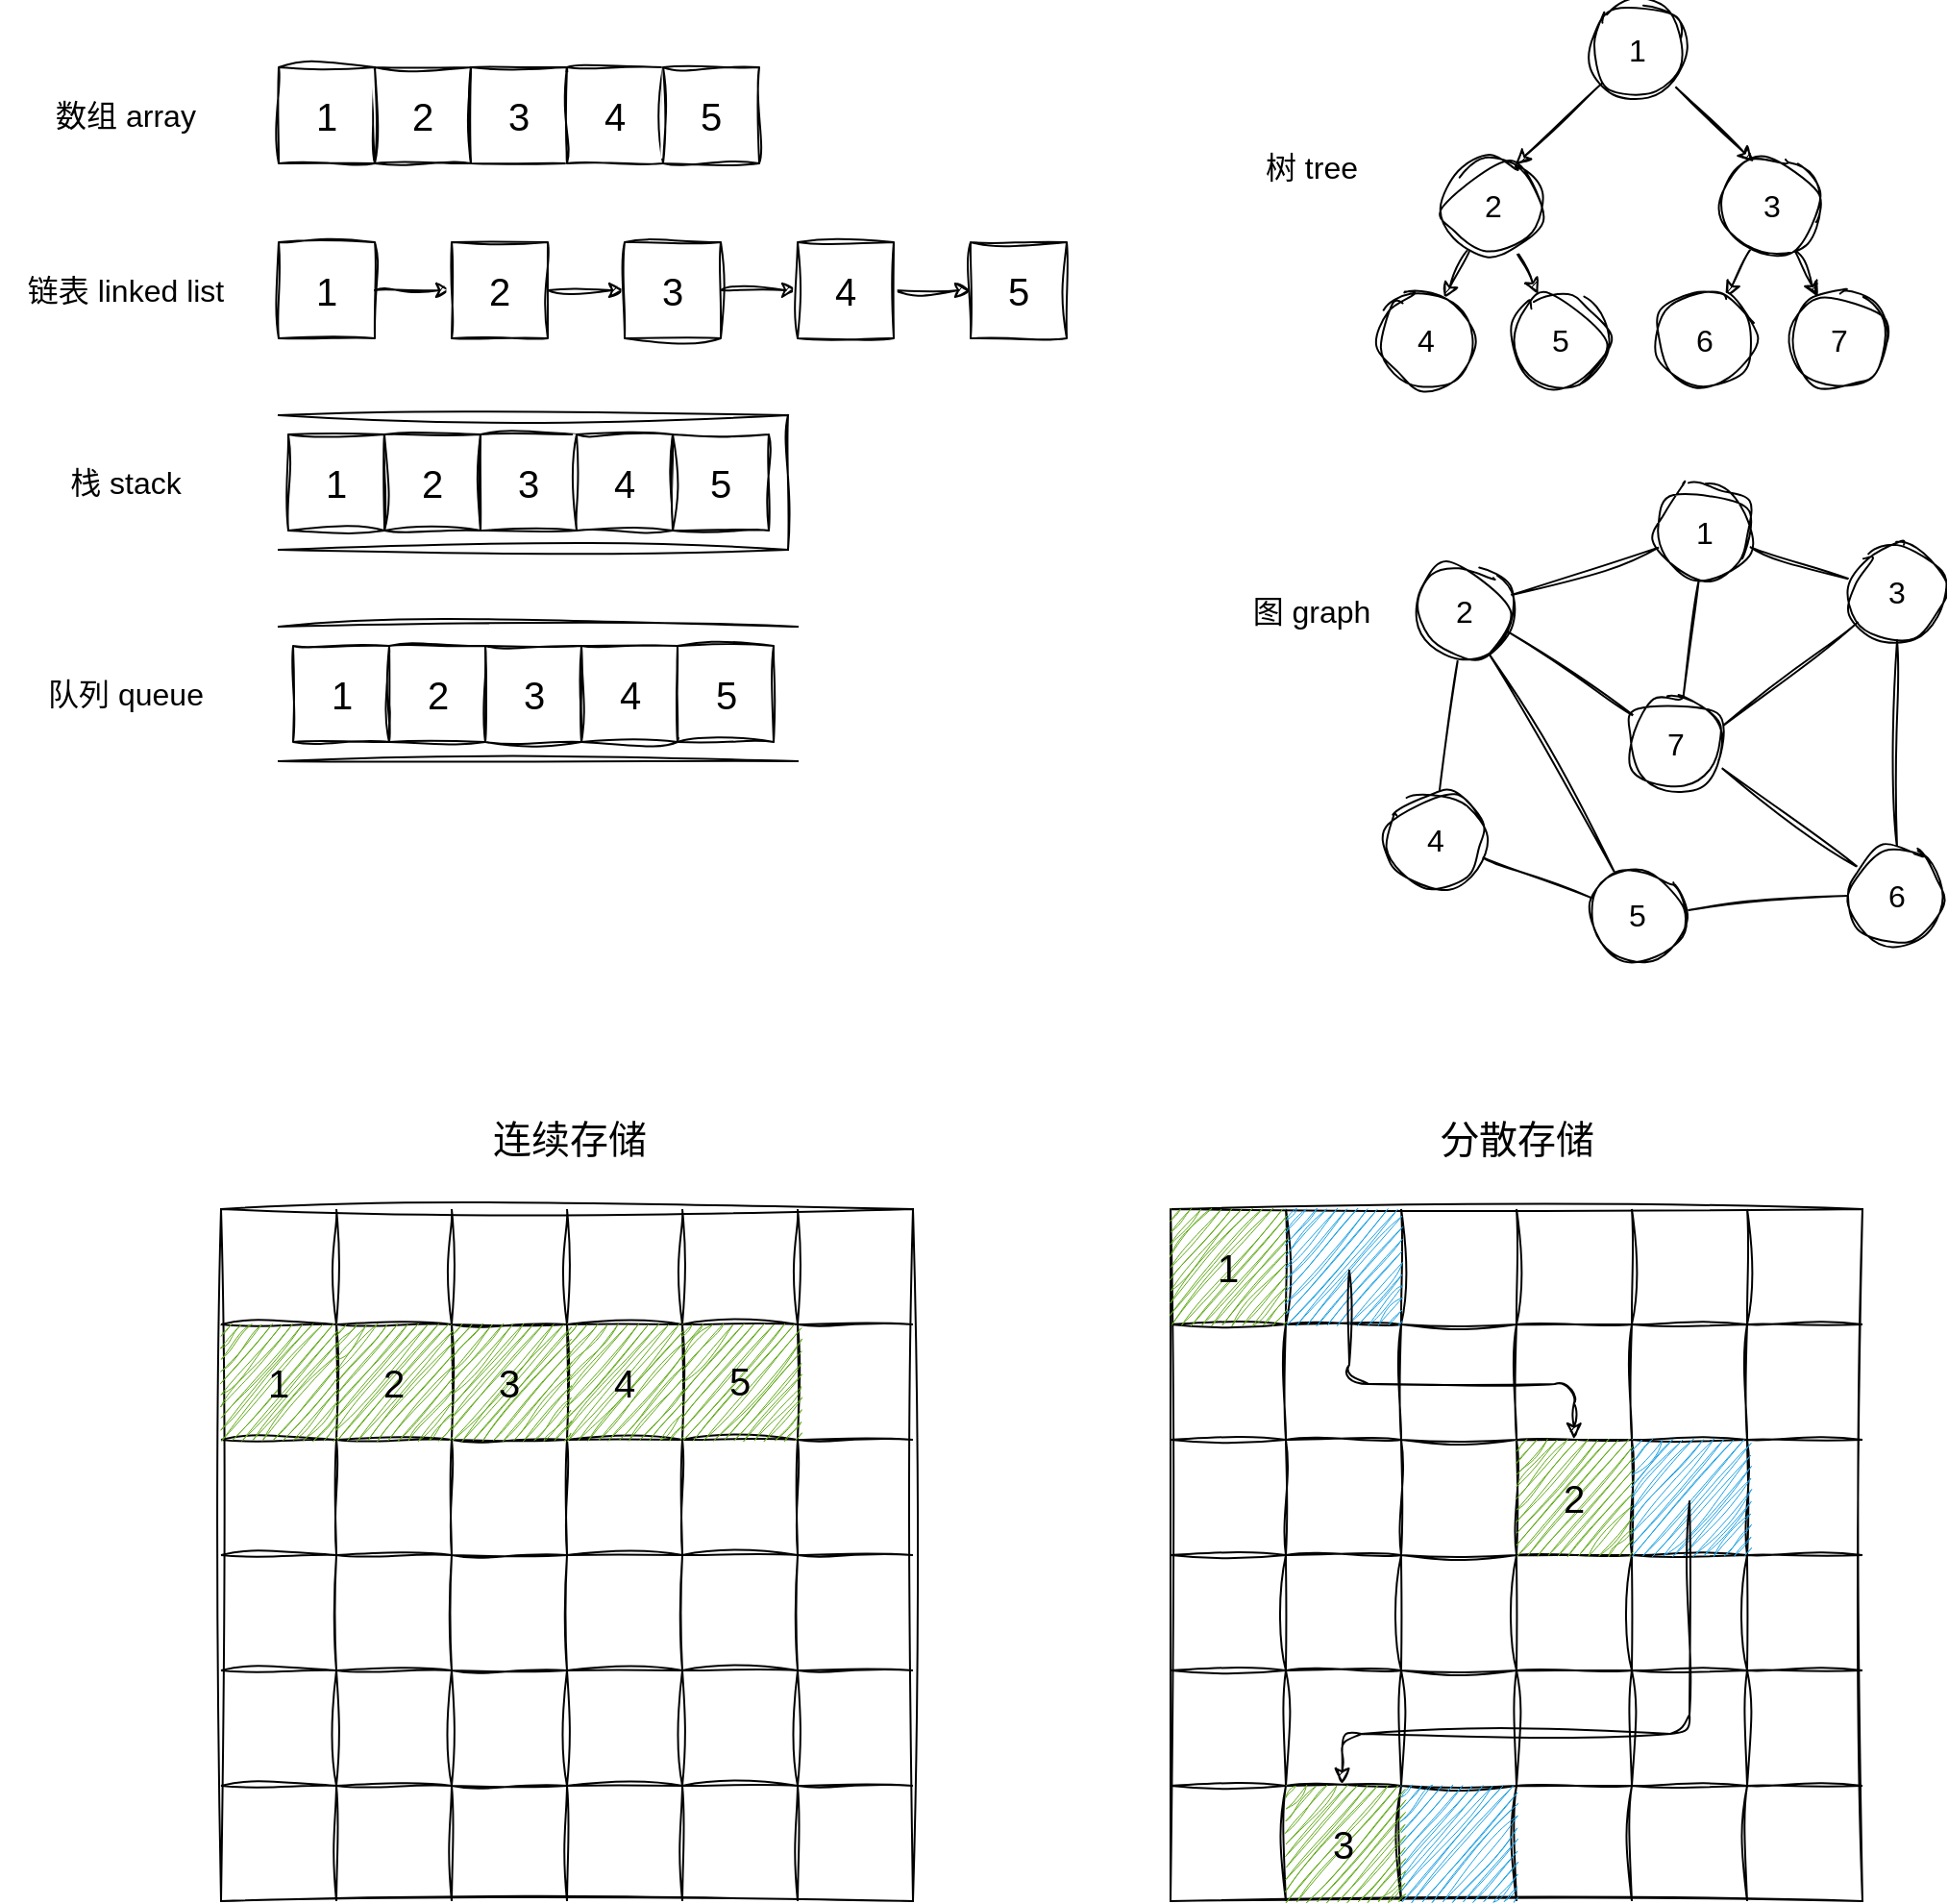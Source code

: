 <mxfile>
    <diagram id="ct0wZTnxtDoCHGSKTAOt" name="Page-1">
        <mxGraphModel dx="1196" dy="852" grid="0" gridSize="10" guides="1" tooltips="1" connect="1" arrows="1" fold="1" page="1" pageScale="1" pageWidth="4681" pageHeight="3300" math="0" shadow="0">
            <root>
                <mxCell id="0"/>
                <mxCell id="1" parent="0"/>
                <mxCell id="2" value="1" style="rounded=0;whiteSpace=wrap;html=1;hachureGap=4;fontFamily=Helvetica;fontSize=20;sketch=1;curveFitting=1;jiggle=2;" parent="1" vertex="1">
                    <mxGeometry x="185" y="50" width="50" height="50" as="geometry"/>
                </mxCell>
                <mxCell id="3" value="2" style="rounded=0;whiteSpace=wrap;html=1;hachureGap=4;fontFamily=Helvetica;fontSize=20;sketch=1;curveFitting=1;jiggle=2;" parent="1" vertex="1">
                    <mxGeometry x="235" y="50" width="50" height="50" as="geometry"/>
                </mxCell>
                <mxCell id="4" value="3" style="rounded=0;whiteSpace=wrap;html=1;hachureGap=4;fontFamily=Helvetica;fontSize=20;sketch=1;curveFitting=1;jiggle=2;" parent="1" vertex="1">
                    <mxGeometry x="285" y="50" width="50" height="50" as="geometry"/>
                </mxCell>
                <mxCell id="5" value="4" style="rounded=0;whiteSpace=wrap;html=1;hachureGap=4;fontFamily=Helvetica;fontSize=20;sketch=1;curveFitting=1;jiggle=2;" parent="1" vertex="1">
                    <mxGeometry x="335" y="50" width="50" height="50" as="geometry"/>
                </mxCell>
                <mxCell id="6" value="5" style="rounded=0;whiteSpace=wrap;html=1;hachureGap=4;fontFamily=Helvetica;fontSize=20;sketch=1;curveFitting=1;jiggle=2;" parent="1" vertex="1">
                    <mxGeometry x="385" y="50" width="50" height="50" as="geometry"/>
                </mxCell>
                <mxCell id="28" value="" style="edgeStyle=none;html=1;fontSize=16;fontFamily=Helvetica;sketch=1;curveFitting=1;jiggle=2;" parent="1" source="7" target="8" edge="1">
                    <mxGeometry relative="1" as="geometry"/>
                </mxCell>
                <mxCell id="7" value="1" style="rounded=0;whiteSpace=wrap;html=1;hachureGap=4;fontFamily=Helvetica;fontSize=20;sketch=1;curveFitting=1;jiggle=2;" parent="1" vertex="1">
                    <mxGeometry x="185" y="141" width="50" height="50" as="geometry"/>
                </mxCell>
                <mxCell id="29" value="" style="edgeStyle=none;html=1;fontSize=16;fontFamily=Helvetica;sketch=1;curveFitting=1;jiggle=2;" parent="1" source="8" target="9" edge="1">
                    <mxGeometry relative="1" as="geometry"/>
                </mxCell>
                <mxCell id="8" value="2" style="rounded=0;whiteSpace=wrap;html=1;hachureGap=4;fontFamily=Helvetica;fontSize=20;sketch=1;curveFitting=1;jiggle=2;" parent="1" vertex="1">
                    <mxGeometry x="275" y="141" width="50" height="50" as="geometry"/>
                </mxCell>
                <mxCell id="30" value="" style="edgeStyle=none;html=1;fontSize=16;fontFamily=Helvetica;sketch=1;curveFitting=1;jiggle=2;" parent="1" source="9" target="10" edge="1">
                    <mxGeometry relative="1" as="geometry"/>
                </mxCell>
                <mxCell id="9" value="3" style="rounded=0;whiteSpace=wrap;html=1;hachureGap=4;fontFamily=Helvetica;fontSize=20;sketch=1;curveFitting=1;jiggle=2;" parent="1" vertex="1">
                    <mxGeometry x="365" y="141" width="50" height="50" as="geometry"/>
                </mxCell>
                <mxCell id="31" value="" style="edgeStyle=none;html=1;fontSize=16;fontFamily=Helvetica;sketch=1;curveFitting=1;jiggle=2;" parent="1" source="10" target="11" edge="1">
                    <mxGeometry relative="1" as="geometry"/>
                </mxCell>
                <mxCell id="10" value="4" style="rounded=0;whiteSpace=wrap;html=1;hachureGap=4;fontFamily=Helvetica;fontSize=20;sketch=1;curveFitting=1;jiggle=2;" parent="1" vertex="1">
                    <mxGeometry x="455" y="141" width="50" height="50" as="geometry"/>
                </mxCell>
                <mxCell id="11" value="5" style="rounded=0;whiteSpace=wrap;html=1;hachureGap=4;fontFamily=Helvetica;fontSize=20;sketch=1;curveFitting=1;jiggle=2;" parent="1" vertex="1">
                    <mxGeometry x="545" y="141" width="50" height="50" as="geometry"/>
                </mxCell>
                <mxCell id="12" value="1" style="rounded=0;whiteSpace=wrap;html=1;hachureGap=4;fontFamily=Helvetica;fontSize=20;sketch=1;curveFitting=1;jiggle=2;" parent="1" vertex="1">
                    <mxGeometry x="190" y="241" width="50" height="50" as="geometry"/>
                </mxCell>
                <mxCell id="13" value="2" style="rounded=0;whiteSpace=wrap;html=1;hachureGap=4;fontFamily=Helvetica;fontSize=20;sketch=1;curveFitting=1;jiggle=2;" parent="1" vertex="1">
                    <mxGeometry x="240" y="241" width="50" height="50" as="geometry"/>
                </mxCell>
                <mxCell id="14" value="3" style="rounded=0;whiteSpace=wrap;html=1;hachureGap=4;fontFamily=Helvetica;fontSize=20;sketch=1;curveFitting=1;jiggle=2;" parent="1" vertex="1">
                    <mxGeometry x="290" y="241" width="50" height="50" as="geometry"/>
                </mxCell>
                <mxCell id="15" value="4" style="rounded=0;whiteSpace=wrap;html=1;hachureGap=4;fontFamily=Helvetica;fontSize=20;sketch=1;curveFitting=1;jiggle=2;" parent="1" vertex="1">
                    <mxGeometry x="340" y="241" width="50" height="50" as="geometry"/>
                </mxCell>
                <mxCell id="16" value="5" style="rounded=0;whiteSpace=wrap;html=1;hachureGap=4;fontFamily=Helvetica;fontSize=20;sketch=1;curveFitting=1;jiggle=2;" parent="1" vertex="1">
                    <mxGeometry x="390" y="241" width="50" height="50" as="geometry"/>
                </mxCell>
                <mxCell id="17" value="" style="shape=partialRectangle;whiteSpace=wrap;html=1;bottom=1;right=1;left=1;top=0;fillColor=none;routingCenterX=-0.5;direction=north;fontFamily=Helvetica;sketch=1;curveFitting=1;jiggle=2;" parent="1" vertex="1">
                    <mxGeometry x="185" y="231" width="265" height="70" as="geometry"/>
                </mxCell>
                <mxCell id="18" value="" style="shape=partialRectangle;whiteSpace=wrap;html=1;left=0;right=0;fillColor=none;fontFamily=Helvetica;sketch=1;curveFitting=1;jiggle=2;" parent="1" vertex="1">
                    <mxGeometry x="185" y="341" width="270" height="70" as="geometry"/>
                </mxCell>
                <mxCell id="19" value="1" style="rounded=0;whiteSpace=wrap;html=1;hachureGap=4;fontFamily=Helvetica;fontSize=20;sketch=1;curveFitting=1;jiggle=2;" parent="1" vertex="1">
                    <mxGeometry x="192.5" y="351" width="50" height="50" as="geometry"/>
                </mxCell>
                <mxCell id="20" value="2" style="rounded=0;whiteSpace=wrap;html=1;hachureGap=4;fontFamily=Helvetica;fontSize=20;sketch=1;curveFitting=1;jiggle=2;" parent="1" vertex="1">
                    <mxGeometry x="242.5" y="351" width="50" height="50" as="geometry"/>
                </mxCell>
                <mxCell id="21" value="3" style="rounded=0;whiteSpace=wrap;html=1;hachureGap=4;fontFamily=Helvetica;fontSize=20;sketch=1;curveFitting=1;jiggle=2;" parent="1" vertex="1">
                    <mxGeometry x="292.5" y="351" width="50" height="50" as="geometry"/>
                </mxCell>
                <mxCell id="22" value="4" style="rounded=0;whiteSpace=wrap;html=1;hachureGap=4;fontFamily=Helvetica;fontSize=20;sketch=1;curveFitting=1;jiggle=2;" parent="1" vertex="1">
                    <mxGeometry x="342.5" y="351" width="50" height="50" as="geometry"/>
                </mxCell>
                <mxCell id="23" value="5" style="rounded=0;whiteSpace=wrap;html=1;hachureGap=4;fontFamily=Helvetica;fontSize=20;sketch=1;curveFitting=1;jiggle=2;" parent="1" vertex="1">
                    <mxGeometry x="392.5" y="351" width="50" height="50" as="geometry"/>
                </mxCell>
                <mxCell id="24" value="数组 array" style="text;html=1;align=center;verticalAlign=middle;resizable=0;points=[];autosize=1;strokeColor=none;fillColor=none;fontSize=16;sketch=1;curveFitting=1;jiggle=2;" parent="1" vertex="1">
                    <mxGeometry x="55" y="60" width="100" height="30" as="geometry"/>
                </mxCell>
                <mxCell id="25" value="链表 linked list" style="text;html=1;align=center;verticalAlign=middle;resizable=0;points=[];autosize=1;strokeColor=none;fillColor=none;fontSize=16;sketch=1;curveFitting=1;jiggle=2;" parent="1" vertex="1">
                    <mxGeometry x="40" y="151" width="130" height="30" as="geometry"/>
                </mxCell>
                <mxCell id="26" value="栈 stack" style="text;html=1;align=center;verticalAlign=middle;resizable=0;points=[];autosize=1;strokeColor=none;fillColor=none;fontSize=16;sketch=1;curveFitting=1;jiggle=2;" parent="1" vertex="1">
                    <mxGeometry x="65" y="251" width="80" height="30" as="geometry"/>
                </mxCell>
                <mxCell id="27" value="队列 queue" style="text;html=1;align=center;verticalAlign=middle;resizable=0;points=[];autosize=1;strokeColor=none;fillColor=none;fontSize=16;sketch=1;curveFitting=1;jiggle=2;" parent="1" vertex="1">
                    <mxGeometry x="55" y="361" width="100" height="30" as="geometry"/>
                </mxCell>
                <mxCell id="36" style="edgeStyle=none;html=1;entryX=0.728;entryY=0.076;entryDx=0;entryDy=0;entryPerimeter=0;fontFamily=Helvetica;fontSize=16;sketch=1;curveFitting=1;jiggle=2;" parent="1" source="32" target="34" edge="1">
                    <mxGeometry relative="1" as="geometry"/>
                </mxCell>
                <mxCell id="37" style="edgeStyle=none;html=1;entryX=0.309;entryY=0.043;entryDx=0;entryDy=0;entryPerimeter=0;fontFamily=Helvetica;fontSize=16;sketch=1;curveFitting=1;jiggle=2;" parent="1" source="32" target="35" edge="1">
                    <mxGeometry relative="1" as="geometry"/>
                </mxCell>
                <mxCell id="32" value="1" style="ellipse;whiteSpace=wrap;html=1;aspect=fixed;fontFamily=Helvetica;fontSize=16;sketch=1;curveFitting=1;jiggle=2;" parent="1" vertex="1">
                    <mxGeometry x="867" y="16" width="50" height="50" as="geometry"/>
                </mxCell>
                <mxCell id="57" style="edgeStyle=none;html=1;entryX=0.267;entryY=0.019;entryDx=0;entryDy=0;fontFamily=Helvetica;fontSize=16;entryPerimeter=0;sketch=1;curveFitting=1;jiggle=2;" parent="1" source="34" target="55" edge="1">
                    <mxGeometry relative="1" as="geometry"/>
                </mxCell>
                <mxCell id="60" style="edgeStyle=none;html=1;entryX=0.685;entryY=0.063;entryDx=0;entryDy=0;fontFamily=Helvetica;fontSize=16;entryPerimeter=0;sketch=1;curveFitting=1;jiggle=2;" parent="1" source="34" target="54" edge="1">
                    <mxGeometry relative="1" as="geometry"/>
                </mxCell>
                <mxCell id="34" value="2" style="ellipse;whiteSpace=wrap;html=1;aspect=fixed;fontFamily=Helvetica;fontSize=16;sketch=1;curveFitting=1;jiggle=2;" parent="1" vertex="1">
                    <mxGeometry x="792" y="97" width="50" height="50" as="geometry"/>
                </mxCell>
                <mxCell id="61" style="edgeStyle=none;html=1;fontFamily=Helvetica;fontSize=16;sketch=1;curveFitting=1;jiggle=2;" parent="1" source="35" target="58" edge="1">
                    <mxGeometry relative="1" as="geometry"/>
                </mxCell>
                <mxCell id="62" style="edgeStyle=none;html=1;fontFamily=Helvetica;fontSize=16;sketch=1;curveFitting=1;jiggle=2;" parent="1" source="35" target="59" edge="1">
                    <mxGeometry relative="1" as="geometry">
                        <mxPoint x="987" y="166" as="targetPoint"/>
                    </mxGeometry>
                </mxCell>
                <mxCell id="35" value="3" style="ellipse;whiteSpace=wrap;html=1;aspect=fixed;fontFamily=Helvetica;fontSize=16;sketch=1;curveFitting=1;jiggle=2;" parent="1" vertex="1">
                    <mxGeometry x="937" y="97" width="50" height="50" as="geometry"/>
                </mxCell>
                <mxCell id="54" value="4" style="ellipse;whiteSpace=wrap;html=1;aspect=fixed;fontFamily=Helvetica;fontSize=16;sketch=1;curveFitting=1;jiggle=2;" parent="1" vertex="1">
                    <mxGeometry x="757" y="167" width="50" height="50" as="geometry"/>
                </mxCell>
                <mxCell id="55" value="5" style="ellipse;whiteSpace=wrap;html=1;aspect=fixed;fontFamily=Helvetica;fontSize=16;sketch=1;curveFitting=1;jiggle=2;" parent="1" vertex="1">
                    <mxGeometry x="827" y="167" width="50" height="50" as="geometry"/>
                </mxCell>
                <mxCell id="58" value="6" style="ellipse;whiteSpace=wrap;html=1;aspect=fixed;fontFamily=Helvetica;fontSize=16;sketch=1;curveFitting=1;jiggle=2;" parent="1" vertex="1">
                    <mxGeometry x="902" y="167" width="50" height="50" as="geometry"/>
                </mxCell>
                <mxCell id="59" value="7" style="ellipse;whiteSpace=wrap;html=1;aspect=fixed;fontFamily=Helvetica;fontSize=16;sketch=1;curveFitting=1;jiggle=2;" parent="1" vertex="1">
                    <mxGeometry x="972" y="167" width="50" height="50" as="geometry"/>
                </mxCell>
                <mxCell id="63" value="树 tree" style="text;html=1;align=center;verticalAlign=middle;resizable=0;points=[];autosize=1;strokeColor=none;fillColor=none;fontSize=16;sketch=1;curveFitting=1;jiggle=2;" parent="1" vertex="1">
                    <mxGeometry x="687" y="87" width="70" height="30" as="geometry"/>
                </mxCell>
                <mxCell id="64" style="edgeStyle=none;html=1;entryX=0.98;entryY=0.333;entryDx=0;entryDy=0;entryPerimeter=0;fontFamily=Helvetica;fontSize=16;sketch=1;curveFitting=1;jiggle=2;startArrow=none;startFill=0;endArrow=none;endFill=0;" parent="1" source="66" target="69" edge="1">
                    <mxGeometry relative="1" as="geometry"/>
                </mxCell>
                <mxCell id="65" style="edgeStyle=none;html=1;entryX=0.027;entryY=0.373;entryDx=0;entryDy=0;fontFamily=Helvetica;fontSize=16;entryPerimeter=0;sketch=1;curveFitting=1;jiggle=2;endArrow=none;endFill=0;" parent="1" source="66" target="72" edge="1">
                    <mxGeometry relative="1" as="geometry"/>
                </mxCell>
                <mxCell id="81" style="edgeStyle=none;html=1;entryX=0.573;entryY=0.034;entryDx=0;entryDy=0;fontFamily=Helvetica;fontSize=16;entryPerimeter=0;sketch=1;curveFitting=1;jiggle=2;endArrow=none;endFill=0;" parent="1" source="66" target="76" edge="1">
                    <mxGeometry relative="1" as="geometry"/>
                </mxCell>
                <mxCell id="66" value="1" style="ellipse;whiteSpace=wrap;html=1;aspect=fixed;fontFamily=Helvetica;fontSize=16;sketch=1;curveFitting=1;jiggle=2;" parent="1" vertex="1">
                    <mxGeometry x="902" y="267" width="50" height="50" as="geometry"/>
                </mxCell>
                <mxCell id="67" style="edgeStyle=none;html=1;entryX=0.267;entryY=0.07;entryDx=0;entryDy=0;fontFamily=Helvetica;fontSize=16;entryPerimeter=0;sketch=1;curveFitting=1;jiggle=2;endArrow=none;endFill=0;" parent="1" source="69" target="74" edge="1">
                    <mxGeometry relative="1" as="geometry"/>
                </mxCell>
                <mxCell id="68" style="edgeStyle=none;html=1;fontFamily=Helvetica;fontSize=16;sketch=1;curveFitting=1;jiggle=2;endArrow=none;endFill=0;" parent="1" source="69" edge="1">
                    <mxGeometry relative="1" as="geometry">
                        <mxPoint x="789" y="426" as="targetPoint"/>
                    </mxGeometry>
                </mxCell>
                <mxCell id="69" value="2" style="ellipse;whiteSpace=wrap;html=1;aspect=fixed;fontFamily=Helvetica;fontSize=16;sketch=1;curveFitting=1;jiggle=2;" parent="1" vertex="1">
                    <mxGeometry x="777" y="308" width="50" height="50" as="geometry"/>
                </mxCell>
                <mxCell id="70" style="edgeStyle=none;html=1;fontFamily=Helvetica;fontSize=16;sketch=1;curveFitting=1;jiggle=2;endArrow=none;endFill=0;" parent="1" source="72" target="75" edge="1">
                    <mxGeometry relative="1" as="geometry"/>
                </mxCell>
                <mxCell id="71" style="edgeStyle=none;html=1;fontFamily=Helvetica;fontSize=16;entryX=0.967;entryY=0.327;entryDx=0;entryDy=0;entryPerimeter=0;sketch=1;curveFitting=1;jiggle=2;endArrow=none;endFill=0;" parent="1" source="72" target="76" edge="1">
                    <mxGeometry relative="1" as="geometry">
                        <mxPoint x="987" y="397" as="targetPoint"/>
                    </mxGeometry>
                </mxCell>
                <mxCell id="72" value="3" style="ellipse;whiteSpace=wrap;html=1;aspect=fixed;fontFamily=Helvetica;fontSize=16;sketch=1;curveFitting=1;jiggle=2;" parent="1" vertex="1">
                    <mxGeometry x="1002" y="298" width="50" height="50" as="geometry"/>
                </mxCell>
                <mxCell id="79" style="edgeStyle=none;html=1;fontFamily=Helvetica;fontSize=16;sketch=1;curveFitting=1;jiggle=2;endArrow=none;endFill=0;" parent="1" source="73" target="74" edge="1">
                    <mxGeometry relative="1" as="geometry"/>
                </mxCell>
                <mxCell id="73" value="4" style="ellipse;whiteSpace=wrap;html=1;aspect=fixed;fontFamily=Helvetica;fontSize=16;sketch=1;curveFitting=1;jiggle=2;" parent="1" vertex="1">
                    <mxGeometry x="762" y="427" width="50" height="50" as="geometry"/>
                </mxCell>
                <mxCell id="83" style="edgeStyle=none;html=1;entryX=0;entryY=0.5;entryDx=0;entryDy=0;fontFamily=Helvetica;fontSize=16;sketch=1;curveFitting=1;jiggle=2;endArrow=none;endFill=0;" parent="1" source="74" target="75" edge="1">
                    <mxGeometry relative="1" as="geometry"/>
                </mxCell>
                <mxCell id="74" value="5" style="ellipse;whiteSpace=wrap;html=1;aspect=fixed;fontFamily=Helvetica;fontSize=16;sketch=1;curveFitting=1;jiggle=2;" parent="1" vertex="1">
                    <mxGeometry x="867" y="466" width="50" height="50" as="geometry"/>
                </mxCell>
                <mxCell id="80" style="edgeStyle=none;html=1;fontFamily=Helvetica;fontSize=16;sketch=1;curveFitting=1;jiggle=2;endArrow=none;endFill=0;entryX=0.965;entryY=0.742;entryDx=0;entryDy=0;entryPerimeter=0;" parent="1" source="75" target="76" edge="1">
                    <mxGeometry relative="1" as="geometry">
                        <mxPoint x="932" y="411" as="targetPoint"/>
                    </mxGeometry>
                </mxCell>
                <mxCell id="75" value="6" style="ellipse;whiteSpace=wrap;html=1;aspect=fixed;fontFamily=Helvetica;fontSize=16;sketch=1;curveFitting=1;jiggle=2;" parent="1" vertex="1">
                    <mxGeometry x="1002" y="456" width="50" height="50" as="geometry"/>
                </mxCell>
                <mxCell id="82" style="edgeStyle=none;html=1;fontFamily=Helvetica;fontSize=16;entryX=0.94;entryY=0.707;entryDx=0;entryDy=0;entryPerimeter=0;sketch=1;curveFitting=1;jiggle=2;endArrow=none;endFill=0;" parent="1" source="76" target="69" edge="1">
                    <mxGeometry relative="1" as="geometry">
                        <mxPoint x="832" y="336" as="targetPoint"/>
                    </mxGeometry>
                </mxCell>
                <mxCell id="76" value="7" style="ellipse;whiteSpace=wrap;html=1;aspect=fixed;fontFamily=Helvetica;fontSize=16;sketch=1;curveFitting=1;jiggle=2;" parent="1" vertex="1">
                    <mxGeometry x="887" y="377" width="50" height="50" as="geometry"/>
                </mxCell>
                <mxCell id="77" value="图 graph" style="text;html=1;align=center;verticalAlign=middle;resizable=0;points=[];autosize=1;strokeColor=none;fillColor=none;fontSize=16;sketch=1;curveFitting=1;jiggle=2;" parent="1" vertex="1">
                    <mxGeometry x="682" y="318" width="80" height="30" as="geometry"/>
                </mxCell>
                <mxCell id="87" value="" style="shape=table;startSize=0;container=1;collapsible=0;childLayout=tableLayout;sketch=1;hachureGap=4;jiggle=2;curveFitting=1;fontFamily=Helvetica;fontSize=20;" parent="1" vertex="1">
                    <mxGeometry x="155" y="644" width="360" height="360" as="geometry"/>
                </mxCell>
                <mxCell id="88" value="" style="shape=tableRow;horizontal=0;startSize=0;swimlaneHead=0;swimlaneBody=0;top=0;left=0;bottom=0;right=0;collapsible=0;dropTarget=0;fillColor=none;points=[[0,0.5],[1,0.5]];portConstraint=eastwest;sketch=1;hachureGap=4;jiggle=2;curveFitting=1;fontFamily=Architects Daughter;fontSource=https%3A%2F%2Ffonts.googleapis.com%2Fcss%3Ffamily%3DArchitects%2BDaughter;fontSize=20;" parent="87" vertex="1">
                    <mxGeometry width="360" height="60" as="geometry"/>
                </mxCell>
                <mxCell id="89" value="" style="shape=partialRectangle;html=1;whiteSpace=wrap;connectable=0;overflow=hidden;fillColor=none;top=0;left=0;bottom=0;right=0;pointerEvents=1;sketch=1;hachureGap=4;jiggle=2;curveFitting=1;fontFamily=Architects Daughter;fontSource=https%3A%2F%2Ffonts.googleapis.com%2Fcss%3Ffamily%3DArchitects%2BDaughter;fontSize=20;" parent="88" vertex="1">
                    <mxGeometry width="60" height="60" as="geometry">
                        <mxRectangle width="60" height="60" as="alternateBounds"/>
                    </mxGeometry>
                </mxCell>
                <mxCell id="90" value="" style="shape=partialRectangle;html=1;whiteSpace=wrap;connectable=0;overflow=hidden;fillColor=none;top=0;left=0;bottom=0;right=0;pointerEvents=1;sketch=1;hachureGap=4;jiggle=2;curveFitting=1;fontFamily=Architects Daughter;fontSource=https%3A%2F%2Ffonts.googleapis.com%2Fcss%3Ffamily%3DArchitects%2BDaughter;fontSize=20;" parent="88" vertex="1">
                    <mxGeometry x="60" width="60" height="60" as="geometry">
                        <mxRectangle width="60" height="60" as="alternateBounds"/>
                    </mxGeometry>
                </mxCell>
                <mxCell id="91" value="" style="shape=partialRectangle;html=1;whiteSpace=wrap;connectable=0;overflow=hidden;fillColor=none;top=0;left=0;bottom=0;right=0;pointerEvents=1;sketch=1;hachureGap=4;jiggle=2;curveFitting=1;fontFamily=Architects Daughter;fontSource=https%3A%2F%2Ffonts.googleapis.com%2Fcss%3Ffamily%3DArchitects%2BDaughter;fontSize=20;" parent="88" vertex="1">
                    <mxGeometry x="120" width="60" height="60" as="geometry">
                        <mxRectangle width="60" height="60" as="alternateBounds"/>
                    </mxGeometry>
                </mxCell>
                <mxCell id="92" value="" style="shape=partialRectangle;html=1;whiteSpace=wrap;connectable=0;overflow=hidden;fillColor=none;top=0;left=0;bottom=0;right=0;pointerEvents=1;sketch=1;hachureGap=4;jiggle=2;curveFitting=1;fontFamily=Architects Daughter;fontSource=https%3A%2F%2Ffonts.googleapis.com%2Fcss%3Ffamily%3DArchitects%2BDaughter;fontSize=20;" parent="88" vertex="1">
                    <mxGeometry x="180" width="60" height="60" as="geometry">
                        <mxRectangle width="60" height="60" as="alternateBounds"/>
                    </mxGeometry>
                </mxCell>
                <mxCell id="93" value="" style="shape=partialRectangle;html=1;whiteSpace=wrap;connectable=0;overflow=hidden;fillColor=none;top=0;left=0;bottom=0;right=0;pointerEvents=1;sketch=1;hachureGap=4;jiggle=2;curveFitting=1;fontFamily=Architects Daughter;fontSource=https%3A%2F%2Ffonts.googleapis.com%2Fcss%3Ffamily%3DArchitects%2BDaughter;fontSize=20;" parent="88" vertex="1">
                    <mxGeometry x="240" width="60" height="60" as="geometry">
                        <mxRectangle width="60" height="60" as="alternateBounds"/>
                    </mxGeometry>
                </mxCell>
                <mxCell id="94" value="" style="shape=partialRectangle;html=1;whiteSpace=wrap;connectable=0;overflow=hidden;fillColor=none;top=0;left=0;bottom=0;right=0;pointerEvents=1;sketch=1;hachureGap=4;jiggle=2;curveFitting=1;fontFamily=Architects Daughter;fontSource=https%3A%2F%2Ffonts.googleapis.com%2Fcss%3Ffamily%3DArchitects%2BDaughter;fontSize=20;" parent="88" vertex="1">
                    <mxGeometry x="300" width="60" height="60" as="geometry">
                        <mxRectangle width="60" height="60" as="alternateBounds"/>
                    </mxGeometry>
                </mxCell>
                <mxCell id="95" value="" style="shape=tableRow;horizontal=0;startSize=0;swimlaneHead=0;swimlaneBody=0;top=0;left=0;bottom=0;right=0;collapsible=0;dropTarget=0;fillColor=none;points=[[0,0.5],[1,0.5]];portConstraint=eastwest;sketch=1;hachureGap=4;jiggle=2;curveFitting=1;fontFamily=Architects Daughter;fontSource=https%3A%2F%2Ffonts.googleapis.com%2Fcss%3Ffamily%3DArchitects%2BDaughter;fontSize=20;" parent="87" vertex="1">
                    <mxGeometry y="60" width="360" height="60" as="geometry"/>
                </mxCell>
                <mxCell id="96" value="1" style="shape=partialRectangle;html=1;whiteSpace=wrap;connectable=0;overflow=hidden;fillColor=#60a917;top=0;left=0;bottom=0;right=0;pointerEvents=1;sketch=1;hachureGap=4;jiggle=2;curveFitting=1;fontFamily=Helvetica;fontSize=20;strokeColor=#2D7600;fontColor=#000000;" parent="95" vertex="1">
                    <mxGeometry width="60" height="60" as="geometry">
                        <mxRectangle width="60" height="60" as="alternateBounds"/>
                    </mxGeometry>
                </mxCell>
                <mxCell id="97" value="2" style="shape=partialRectangle;html=1;whiteSpace=wrap;connectable=0;overflow=hidden;fillColor=#60a917;top=0;left=0;bottom=0;right=0;pointerEvents=1;sketch=1;hachureGap=4;jiggle=2;curveFitting=1;fontFamily=Helvetica;fontSize=20;strokeColor=#2D7600;fontColor=#000000;" parent="95" vertex="1">
                    <mxGeometry x="60" width="60" height="60" as="geometry">
                        <mxRectangle width="60" height="60" as="alternateBounds"/>
                    </mxGeometry>
                </mxCell>
                <mxCell id="98" value="3" style="shape=partialRectangle;html=1;whiteSpace=wrap;connectable=0;overflow=hidden;fillColor=#60a917;top=0;left=0;bottom=0;right=0;pointerEvents=1;sketch=1;hachureGap=4;jiggle=2;curveFitting=1;fontFamily=Helvetica;fontSize=20;strokeColor=#2D7600;fontColor=#000000;" parent="95" vertex="1">
                    <mxGeometry x="120" width="60" height="60" as="geometry">
                        <mxRectangle width="60" height="60" as="alternateBounds"/>
                    </mxGeometry>
                </mxCell>
                <mxCell id="99" value="4" style="shape=partialRectangle;html=1;whiteSpace=wrap;connectable=0;overflow=hidden;fillColor=#60a917;top=0;left=0;bottom=0;right=0;pointerEvents=1;sketch=1;hachureGap=4;jiggle=2;curveFitting=1;fontFamily=Helvetica;fontSize=20;strokeColor=#2D7600;fontColor=#000000;" parent="95" vertex="1">
                    <mxGeometry x="180" width="60" height="60" as="geometry">
                        <mxRectangle width="60" height="60" as="alternateBounds"/>
                    </mxGeometry>
                </mxCell>
                <mxCell id="100" value="&lt;font face=&quot;Helvetica&quot;&gt;5&lt;/font&gt;" style="shape=partialRectangle;html=1;whiteSpace=wrap;connectable=0;overflow=hidden;fillColor=#60a917;top=0;left=0;bottom=0;right=0;pointerEvents=1;sketch=1;hachureGap=4;jiggle=2;curveFitting=1;fontFamily=Architects Daughter;fontSource=https%3A%2F%2Ffonts.googleapis.com%2Fcss%3Ffamily%3DArchitects%2BDaughter;fontSize=20;strokeColor=#2D7600;fontColor=#000000;" parent="95" vertex="1">
                    <mxGeometry x="240" width="60" height="60" as="geometry">
                        <mxRectangle width="60" height="60" as="alternateBounds"/>
                    </mxGeometry>
                </mxCell>
                <mxCell id="101" value="" style="shape=partialRectangle;html=1;whiteSpace=wrap;connectable=0;overflow=hidden;fillColor=none;top=0;left=0;bottom=0;right=0;pointerEvents=1;sketch=1;hachureGap=4;jiggle=2;curveFitting=1;fontFamily=Architects Daughter;fontSource=https%3A%2F%2Ffonts.googleapis.com%2Fcss%3Ffamily%3DArchitects%2BDaughter;fontSize=20;" parent="95" vertex="1">
                    <mxGeometry x="300" width="60" height="60" as="geometry">
                        <mxRectangle width="60" height="60" as="alternateBounds"/>
                    </mxGeometry>
                </mxCell>
                <mxCell id="102" value="" style="shape=tableRow;horizontal=0;startSize=0;swimlaneHead=0;swimlaneBody=0;top=0;left=0;bottom=0;right=0;collapsible=0;dropTarget=0;fillColor=none;points=[[0,0.5],[1,0.5]];portConstraint=eastwest;sketch=1;hachureGap=4;jiggle=2;curveFitting=1;fontFamily=Architects Daughter;fontSource=https%3A%2F%2Ffonts.googleapis.com%2Fcss%3Ffamily%3DArchitects%2BDaughter;fontSize=20;" parent="87" vertex="1">
                    <mxGeometry y="120" width="360" height="60" as="geometry"/>
                </mxCell>
                <mxCell id="103" value="" style="shape=partialRectangle;html=1;whiteSpace=wrap;connectable=0;overflow=hidden;fillColor=none;top=0;left=0;bottom=0;right=0;pointerEvents=1;sketch=1;hachureGap=4;jiggle=2;curveFitting=1;fontFamily=Architects Daughter;fontSource=https%3A%2F%2Ffonts.googleapis.com%2Fcss%3Ffamily%3DArchitects%2BDaughter;fontSize=20;" parent="102" vertex="1">
                    <mxGeometry width="60" height="60" as="geometry">
                        <mxRectangle width="60" height="60" as="alternateBounds"/>
                    </mxGeometry>
                </mxCell>
                <mxCell id="104" value="" style="shape=partialRectangle;html=1;whiteSpace=wrap;connectable=0;overflow=hidden;fillColor=none;top=0;left=0;bottom=0;right=0;pointerEvents=1;sketch=1;hachureGap=4;jiggle=2;curveFitting=1;fontFamily=Architects Daughter;fontSource=https%3A%2F%2Ffonts.googleapis.com%2Fcss%3Ffamily%3DArchitects%2BDaughter;fontSize=20;" parent="102" vertex="1">
                    <mxGeometry x="60" width="60" height="60" as="geometry">
                        <mxRectangle width="60" height="60" as="alternateBounds"/>
                    </mxGeometry>
                </mxCell>
                <mxCell id="105" value="" style="shape=partialRectangle;html=1;whiteSpace=wrap;connectable=0;overflow=hidden;fillColor=none;top=0;left=0;bottom=0;right=0;pointerEvents=1;sketch=1;hachureGap=4;jiggle=2;curveFitting=1;fontFamily=Architects Daughter;fontSource=https%3A%2F%2Ffonts.googleapis.com%2Fcss%3Ffamily%3DArchitects%2BDaughter;fontSize=20;" parent="102" vertex="1">
                    <mxGeometry x="120" width="60" height="60" as="geometry">
                        <mxRectangle width="60" height="60" as="alternateBounds"/>
                    </mxGeometry>
                </mxCell>
                <mxCell id="106" value="" style="shape=partialRectangle;html=1;whiteSpace=wrap;connectable=0;overflow=hidden;fillColor=none;top=0;left=0;bottom=0;right=0;pointerEvents=1;sketch=1;hachureGap=4;jiggle=2;curveFitting=1;fontFamily=Architects Daughter;fontSource=https%3A%2F%2Ffonts.googleapis.com%2Fcss%3Ffamily%3DArchitects%2BDaughter;fontSize=20;" parent="102" vertex="1">
                    <mxGeometry x="180" width="60" height="60" as="geometry">
                        <mxRectangle width="60" height="60" as="alternateBounds"/>
                    </mxGeometry>
                </mxCell>
                <mxCell id="107" value="" style="shape=partialRectangle;html=1;whiteSpace=wrap;connectable=0;overflow=hidden;fillColor=none;top=0;left=0;bottom=0;right=0;pointerEvents=1;sketch=1;hachureGap=4;jiggle=2;curveFitting=1;fontFamily=Architects Daughter;fontSource=https%3A%2F%2Ffonts.googleapis.com%2Fcss%3Ffamily%3DArchitects%2BDaughter;fontSize=20;" parent="102" vertex="1">
                    <mxGeometry x="240" width="60" height="60" as="geometry">
                        <mxRectangle width="60" height="60" as="alternateBounds"/>
                    </mxGeometry>
                </mxCell>
                <mxCell id="108" value="" style="shape=partialRectangle;html=1;whiteSpace=wrap;connectable=0;overflow=hidden;fillColor=none;top=0;left=0;bottom=0;right=0;pointerEvents=1;sketch=1;hachureGap=4;jiggle=2;curveFitting=1;fontFamily=Architects Daughter;fontSource=https%3A%2F%2Ffonts.googleapis.com%2Fcss%3Ffamily%3DArchitects%2BDaughter;fontSize=20;" parent="102" vertex="1">
                    <mxGeometry x="300" width="60" height="60" as="geometry">
                        <mxRectangle width="60" height="60" as="alternateBounds"/>
                    </mxGeometry>
                </mxCell>
                <mxCell id="109" value="" style="shape=tableRow;horizontal=0;startSize=0;swimlaneHead=0;swimlaneBody=0;top=0;left=0;bottom=0;right=0;collapsible=0;dropTarget=0;fillColor=none;points=[[0,0.5],[1,0.5]];portConstraint=eastwest;sketch=1;hachureGap=4;jiggle=2;curveFitting=1;fontFamily=Architects Daughter;fontSource=https%3A%2F%2Ffonts.googleapis.com%2Fcss%3Ffamily%3DArchitects%2BDaughter;fontSize=20;" parent="87" vertex="1">
                    <mxGeometry y="180" width="360" height="60" as="geometry"/>
                </mxCell>
                <mxCell id="110" value="" style="shape=partialRectangle;html=1;whiteSpace=wrap;connectable=0;overflow=hidden;fillColor=none;top=0;left=0;bottom=0;right=0;pointerEvents=1;sketch=1;hachureGap=4;jiggle=2;curveFitting=1;fontFamily=Architects Daughter;fontSource=https%3A%2F%2Ffonts.googleapis.com%2Fcss%3Ffamily%3DArchitects%2BDaughter;fontSize=20;" parent="109" vertex="1">
                    <mxGeometry width="60" height="60" as="geometry">
                        <mxRectangle width="60" height="60" as="alternateBounds"/>
                    </mxGeometry>
                </mxCell>
                <mxCell id="111" value="" style="shape=partialRectangle;html=1;whiteSpace=wrap;connectable=0;overflow=hidden;fillColor=none;top=0;left=0;bottom=0;right=0;pointerEvents=1;sketch=1;hachureGap=4;jiggle=2;curveFitting=1;fontFamily=Architects Daughter;fontSource=https%3A%2F%2Ffonts.googleapis.com%2Fcss%3Ffamily%3DArchitects%2BDaughter;fontSize=20;" parent="109" vertex="1">
                    <mxGeometry x="60" width="60" height="60" as="geometry">
                        <mxRectangle width="60" height="60" as="alternateBounds"/>
                    </mxGeometry>
                </mxCell>
                <mxCell id="112" value="" style="shape=partialRectangle;html=1;whiteSpace=wrap;connectable=0;overflow=hidden;fillColor=none;top=0;left=0;bottom=0;right=0;pointerEvents=1;sketch=1;hachureGap=4;jiggle=2;curveFitting=1;fontFamily=Architects Daughter;fontSource=https%3A%2F%2Ffonts.googleapis.com%2Fcss%3Ffamily%3DArchitects%2BDaughter;fontSize=20;" parent="109" vertex="1">
                    <mxGeometry x="120" width="60" height="60" as="geometry">
                        <mxRectangle width="60" height="60" as="alternateBounds"/>
                    </mxGeometry>
                </mxCell>
                <mxCell id="113" value="" style="shape=partialRectangle;html=1;whiteSpace=wrap;connectable=0;overflow=hidden;fillColor=none;top=0;left=0;bottom=0;right=0;pointerEvents=1;sketch=1;hachureGap=4;jiggle=2;curveFitting=1;fontFamily=Architects Daughter;fontSource=https%3A%2F%2Ffonts.googleapis.com%2Fcss%3Ffamily%3DArchitects%2BDaughter;fontSize=20;" parent="109" vertex="1">
                    <mxGeometry x="180" width="60" height="60" as="geometry">
                        <mxRectangle width="60" height="60" as="alternateBounds"/>
                    </mxGeometry>
                </mxCell>
                <mxCell id="114" value="" style="shape=partialRectangle;html=1;whiteSpace=wrap;connectable=0;overflow=hidden;fillColor=none;top=0;left=0;bottom=0;right=0;pointerEvents=1;sketch=1;hachureGap=4;jiggle=2;curveFitting=1;fontFamily=Architects Daughter;fontSource=https%3A%2F%2Ffonts.googleapis.com%2Fcss%3Ffamily%3DArchitects%2BDaughter;fontSize=20;" parent="109" vertex="1">
                    <mxGeometry x="240" width="60" height="60" as="geometry">
                        <mxRectangle width="60" height="60" as="alternateBounds"/>
                    </mxGeometry>
                </mxCell>
                <mxCell id="115" value="" style="shape=partialRectangle;html=1;whiteSpace=wrap;connectable=0;overflow=hidden;fillColor=none;top=0;left=0;bottom=0;right=0;pointerEvents=1;sketch=1;hachureGap=4;jiggle=2;curveFitting=1;fontFamily=Architects Daughter;fontSource=https%3A%2F%2Ffonts.googleapis.com%2Fcss%3Ffamily%3DArchitects%2BDaughter;fontSize=20;" parent="109" vertex="1">
                    <mxGeometry x="300" width="60" height="60" as="geometry">
                        <mxRectangle width="60" height="60" as="alternateBounds"/>
                    </mxGeometry>
                </mxCell>
                <mxCell id="116" value="" style="shape=tableRow;horizontal=0;startSize=0;swimlaneHead=0;swimlaneBody=0;top=0;left=0;bottom=0;right=0;collapsible=0;dropTarget=0;fillColor=none;points=[[0,0.5],[1,0.5]];portConstraint=eastwest;sketch=1;hachureGap=4;jiggle=2;curveFitting=1;fontFamily=Architects Daughter;fontSource=https%3A%2F%2Ffonts.googleapis.com%2Fcss%3Ffamily%3DArchitects%2BDaughter;fontSize=20;" parent="87" vertex="1">
                    <mxGeometry y="240" width="360" height="60" as="geometry"/>
                </mxCell>
                <mxCell id="117" value="" style="shape=partialRectangle;html=1;whiteSpace=wrap;connectable=0;overflow=hidden;fillColor=none;top=0;left=0;bottom=0;right=0;pointerEvents=1;sketch=1;hachureGap=4;jiggle=2;curveFitting=1;fontFamily=Architects Daughter;fontSource=https%3A%2F%2Ffonts.googleapis.com%2Fcss%3Ffamily%3DArchitects%2BDaughter;fontSize=20;" parent="116" vertex="1">
                    <mxGeometry width="60" height="60" as="geometry">
                        <mxRectangle width="60" height="60" as="alternateBounds"/>
                    </mxGeometry>
                </mxCell>
                <mxCell id="118" value="" style="shape=partialRectangle;html=1;whiteSpace=wrap;connectable=0;overflow=hidden;fillColor=none;top=0;left=0;bottom=0;right=0;pointerEvents=1;sketch=1;hachureGap=4;jiggle=2;curveFitting=1;fontFamily=Architects Daughter;fontSource=https%3A%2F%2Ffonts.googleapis.com%2Fcss%3Ffamily%3DArchitects%2BDaughter;fontSize=20;" parent="116" vertex="1">
                    <mxGeometry x="60" width="60" height="60" as="geometry">
                        <mxRectangle width="60" height="60" as="alternateBounds"/>
                    </mxGeometry>
                </mxCell>
                <mxCell id="119" value="" style="shape=partialRectangle;html=1;whiteSpace=wrap;connectable=0;overflow=hidden;fillColor=none;top=0;left=0;bottom=0;right=0;pointerEvents=1;sketch=1;hachureGap=4;jiggle=2;curveFitting=1;fontFamily=Architects Daughter;fontSource=https%3A%2F%2Ffonts.googleapis.com%2Fcss%3Ffamily%3DArchitects%2BDaughter;fontSize=20;" parent="116" vertex="1">
                    <mxGeometry x="120" width="60" height="60" as="geometry">
                        <mxRectangle width="60" height="60" as="alternateBounds"/>
                    </mxGeometry>
                </mxCell>
                <mxCell id="120" value="" style="shape=partialRectangle;html=1;whiteSpace=wrap;connectable=0;overflow=hidden;fillColor=none;top=0;left=0;bottom=0;right=0;pointerEvents=1;sketch=1;hachureGap=4;jiggle=2;curveFitting=1;fontFamily=Architects Daughter;fontSource=https%3A%2F%2Ffonts.googleapis.com%2Fcss%3Ffamily%3DArchitects%2BDaughter;fontSize=20;" parent="116" vertex="1">
                    <mxGeometry x="180" width="60" height="60" as="geometry">
                        <mxRectangle width="60" height="60" as="alternateBounds"/>
                    </mxGeometry>
                </mxCell>
                <mxCell id="121" value="" style="shape=partialRectangle;html=1;whiteSpace=wrap;connectable=0;overflow=hidden;fillColor=none;top=0;left=0;bottom=0;right=0;pointerEvents=1;sketch=1;hachureGap=4;jiggle=2;curveFitting=1;fontFamily=Architects Daughter;fontSource=https%3A%2F%2Ffonts.googleapis.com%2Fcss%3Ffamily%3DArchitects%2BDaughter;fontSize=20;" parent="116" vertex="1">
                    <mxGeometry x="240" width="60" height="60" as="geometry">
                        <mxRectangle width="60" height="60" as="alternateBounds"/>
                    </mxGeometry>
                </mxCell>
                <mxCell id="122" value="" style="shape=partialRectangle;html=1;whiteSpace=wrap;connectable=0;overflow=hidden;fillColor=none;top=0;left=0;bottom=0;right=0;pointerEvents=1;sketch=1;hachureGap=4;jiggle=2;curveFitting=1;fontFamily=Architects Daughter;fontSource=https%3A%2F%2Ffonts.googleapis.com%2Fcss%3Ffamily%3DArchitects%2BDaughter;fontSize=20;" parent="116" vertex="1">
                    <mxGeometry x="300" width="60" height="60" as="geometry">
                        <mxRectangle width="60" height="60" as="alternateBounds"/>
                    </mxGeometry>
                </mxCell>
                <mxCell id="123" value="" style="shape=tableRow;horizontal=0;startSize=0;swimlaneHead=0;swimlaneBody=0;top=0;left=0;bottom=0;right=0;collapsible=0;dropTarget=0;fillColor=none;points=[[0,0.5],[1,0.5]];portConstraint=eastwest;sketch=1;hachureGap=4;jiggle=2;curveFitting=1;fontFamily=Architects Daughter;fontSource=https%3A%2F%2Ffonts.googleapis.com%2Fcss%3Ffamily%3DArchitects%2BDaughter;fontSize=20;" parent="87" vertex="1">
                    <mxGeometry y="300" width="360" height="60" as="geometry"/>
                </mxCell>
                <mxCell id="124" value="" style="shape=partialRectangle;html=1;whiteSpace=wrap;connectable=0;overflow=hidden;fillColor=none;top=0;left=0;bottom=0;right=0;pointerEvents=1;sketch=1;hachureGap=4;jiggle=2;curveFitting=1;fontFamily=Architects Daughter;fontSource=https%3A%2F%2Ffonts.googleapis.com%2Fcss%3Ffamily%3DArchitects%2BDaughter;fontSize=20;" parent="123" vertex="1">
                    <mxGeometry width="60" height="60" as="geometry">
                        <mxRectangle width="60" height="60" as="alternateBounds"/>
                    </mxGeometry>
                </mxCell>
                <mxCell id="125" value="" style="shape=partialRectangle;html=1;whiteSpace=wrap;connectable=0;overflow=hidden;fillColor=none;top=0;left=0;bottom=0;right=0;pointerEvents=1;sketch=1;hachureGap=4;jiggle=2;curveFitting=1;fontFamily=Architects Daughter;fontSource=https%3A%2F%2Ffonts.googleapis.com%2Fcss%3Ffamily%3DArchitects%2BDaughter;fontSize=20;" parent="123" vertex="1">
                    <mxGeometry x="60" width="60" height="60" as="geometry">
                        <mxRectangle width="60" height="60" as="alternateBounds"/>
                    </mxGeometry>
                </mxCell>
                <mxCell id="126" value="" style="shape=partialRectangle;html=1;whiteSpace=wrap;connectable=0;overflow=hidden;fillColor=none;top=0;left=0;bottom=0;right=0;pointerEvents=1;sketch=1;hachureGap=4;jiggle=2;curveFitting=1;fontFamily=Architects Daughter;fontSource=https%3A%2F%2Ffonts.googleapis.com%2Fcss%3Ffamily%3DArchitects%2BDaughter;fontSize=20;" parent="123" vertex="1">
                    <mxGeometry x="120" width="60" height="60" as="geometry">
                        <mxRectangle width="60" height="60" as="alternateBounds"/>
                    </mxGeometry>
                </mxCell>
                <mxCell id="127" value="" style="shape=partialRectangle;html=1;whiteSpace=wrap;connectable=0;overflow=hidden;fillColor=none;top=0;left=0;bottom=0;right=0;pointerEvents=1;sketch=1;hachureGap=4;jiggle=2;curveFitting=1;fontFamily=Architects Daughter;fontSource=https%3A%2F%2Ffonts.googleapis.com%2Fcss%3Ffamily%3DArchitects%2BDaughter;fontSize=20;" parent="123" vertex="1">
                    <mxGeometry x="180" width="60" height="60" as="geometry">
                        <mxRectangle width="60" height="60" as="alternateBounds"/>
                    </mxGeometry>
                </mxCell>
                <mxCell id="128" value="" style="shape=partialRectangle;html=1;whiteSpace=wrap;connectable=0;overflow=hidden;fillColor=none;top=0;left=0;bottom=0;right=0;pointerEvents=1;sketch=1;hachureGap=4;jiggle=2;curveFitting=1;fontFamily=Architects Daughter;fontSource=https%3A%2F%2Ffonts.googleapis.com%2Fcss%3Ffamily%3DArchitects%2BDaughter;fontSize=20;" parent="123" vertex="1">
                    <mxGeometry x="240" width="60" height="60" as="geometry">
                        <mxRectangle width="60" height="60" as="alternateBounds"/>
                    </mxGeometry>
                </mxCell>
                <mxCell id="129" value="" style="shape=partialRectangle;html=1;whiteSpace=wrap;connectable=0;overflow=hidden;fillColor=none;top=0;left=0;bottom=0;right=0;pointerEvents=1;sketch=1;hachureGap=4;jiggle=2;curveFitting=1;fontFamily=Architects Daughter;fontSource=https%3A%2F%2Ffonts.googleapis.com%2Fcss%3Ffamily%3DArchitects%2BDaughter;fontSize=20;" parent="123" vertex="1">
                    <mxGeometry x="300" width="60" height="60" as="geometry">
                        <mxRectangle width="60" height="60" as="alternateBounds"/>
                    </mxGeometry>
                </mxCell>
                <mxCell id="137" value="连续存储" style="text;html=1;align=center;verticalAlign=middle;resizable=0;points=[];autosize=1;strokeColor=none;fillColor=none;fontSize=20;fontFamily=Helvetica;fontColor=#000000;sketch=1;hachureGap=4;jiggle=2;curveFitting=1;fontSource=https%3A%2F%2Ffonts.googleapis.com%2Fcss%3Ffamily%3DArchitects%2BDaughter;" parent="1" vertex="1">
                    <mxGeometry x="287" y="589" width="98" height="36" as="geometry"/>
                </mxCell>
                <mxCell id="138" value="" style="shape=table;startSize=0;container=1;collapsible=0;childLayout=tableLayout;sketch=1;hachureGap=4;jiggle=2;curveFitting=1;fontFamily=Helvetica;fontSize=20;fillColor=none;" parent="1" vertex="1">
                    <mxGeometry x="649" y="644" width="360" height="360" as="geometry"/>
                </mxCell>
                <mxCell id="139" value="" style="shape=tableRow;horizontal=0;startSize=0;swimlaneHead=0;swimlaneBody=0;top=0;left=0;bottom=0;right=0;collapsible=0;dropTarget=0;fillColor=none;points=[[0,0.5],[1,0.5]];portConstraint=eastwest;sketch=1;hachureGap=4;jiggle=2;curveFitting=1;fontFamily=Architects Daughter;fontSource=https%3A%2F%2Ffonts.googleapis.com%2Fcss%3Ffamily%3DArchitects%2BDaughter;fontSize=20;" parent="138" vertex="1">
                    <mxGeometry width="360" height="60" as="geometry"/>
                </mxCell>
                <mxCell id="140" value="1" style="shape=partialRectangle;html=1;whiteSpace=wrap;connectable=0;overflow=hidden;fillColor=#60a917;top=0;left=0;bottom=0;right=0;pointerEvents=1;sketch=1;hachureGap=4;jiggle=2;curveFitting=1;fontFamily=Helvetica;fontSize=20;fontColor=#000000;strokeColor=#2D7600;" parent="139" vertex="1">
                    <mxGeometry width="60" height="60" as="geometry">
                        <mxRectangle width="60" height="60" as="alternateBounds"/>
                    </mxGeometry>
                </mxCell>
                <mxCell id="141" value="" style="shape=partialRectangle;html=1;whiteSpace=wrap;connectable=0;overflow=hidden;fillColor=#1ba1e2;top=0;left=0;bottom=0;right=0;pointerEvents=1;sketch=1;hachureGap=4;jiggle=2;curveFitting=1;fontFamily=Helvetica;fontSize=20;fontColor=#ffffff;strokeColor=#006EAF;" parent="139" vertex="1">
                    <mxGeometry x="60" width="60" height="60" as="geometry">
                        <mxRectangle width="60" height="60" as="alternateBounds"/>
                    </mxGeometry>
                </mxCell>
                <mxCell id="142" value="" style="shape=partialRectangle;html=1;whiteSpace=wrap;connectable=0;overflow=hidden;fillColor=none;top=0;left=0;bottom=0;right=0;pointerEvents=1;sketch=1;hachureGap=4;jiggle=2;curveFitting=1;fontFamily=Helvetica;fontSize=20;" parent="139" vertex="1">
                    <mxGeometry x="120" width="60" height="60" as="geometry">
                        <mxRectangle width="60" height="60" as="alternateBounds"/>
                    </mxGeometry>
                </mxCell>
                <mxCell id="143" value="" style="shape=partialRectangle;html=1;whiteSpace=wrap;connectable=0;overflow=hidden;fillColor=none;top=0;left=0;bottom=0;right=0;pointerEvents=1;sketch=1;hachureGap=4;jiggle=2;curveFitting=1;fontFamily=Helvetica;fontSize=20;" parent="139" vertex="1">
                    <mxGeometry x="180" width="60" height="60" as="geometry">
                        <mxRectangle width="60" height="60" as="alternateBounds"/>
                    </mxGeometry>
                </mxCell>
                <mxCell id="144" value="" style="shape=partialRectangle;html=1;whiteSpace=wrap;connectable=0;overflow=hidden;fillColor=none;top=0;left=0;bottom=0;right=0;pointerEvents=1;sketch=1;hachureGap=4;jiggle=2;curveFitting=1;fontFamily=Helvetica;fontSize=20;" parent="139" vertex="1">
                    <mxGeometry x="240" width="60" height="60" as="geometry">
                        <mxRectangle width="60" height="60" as="alternateBounds"/>
                    </mxGeometry>
                </mxCell>
                <mxCell id="145" value="" style="shape=partialRectangle;html=1;whiteSpace=wrap;connectable=0;overflow=hidden;fillColor=none;top=0;left=0;bottom=0;right=0;pointerEvents=1;sketch=1;hachureGap=4;jiggle=2;curveFitting=1;fontFamily=Helvetica;fontSize=20;" parent="139" vertex="1">
                    <mxGeometry x="300" width="60" height="60" as="geometry">
                        <mxRectangle width="60" height="60" as="alternateBounds"/>
                    </mxGeometry>
                </mxCell>
                <mxCell id="146" value="" style="shape=tableRow;horizontal=0;startSize=0;swimlaneHead=0;swimlaneBody=0;top=0;left=0;bottom=0;right=0;collapsible=0;dropTarget=0;fillColor=none;points=[[0,0.5],[1,0.5]];portConstraint=eastwest;sketch=1;hachureGap=4;jiggle=2;curveFitting=1;fontFamily=Architects Daughter;fontSource=https%3A%2F%2Ffonts.googleapis.com%2Fcss%3Ffamily%3DArchitects%2BDaughter;fontSize=20;" parent="138" vertex="1">
                    <mxGeometry y="60" width="360" height="60" as="geometry"/>
                </mxCell>
                <mxCell id="147" value="" style="shape=partialRectangle;html=1;whiteSpace=wrap;connectable=0;overflow=hidden;fillColor=none;top=0;left=0;bottom=0;right=0;pointerEvents=1;sketch=1;hachureGap=4;jiggle=2;curveFitting=1;fontFamily=Helvetica;fontSize=20;strokeColor=#2D7600;fontColor=#000000;" parent="146" vertex="1">
                    <mxGeometry width="60" height="60" as="geometry">
                        <mxRectangle width="60" height="60" as="alternateBounds"/>
                    </mxGeometry>
                </mxCell>
                <mxCell id="148" value="" style="shape=partialRectangle;html=1;whiteSpace=wrap;connectable=0;overflow=hidden;fillColor=none;top=0;left=0;bottom=0;right=0;pointerEvents=1;sketch=1;hachureGap=4;jiggle=2;curveFitting=1;fontFamily=Helvetica;fontSize=20;strokeColor=#2D7600;fontColor=#000000;" parent="146" vertex="1">
                    <mxGeometry x="60" width="60" height="60" as="geometry">
                        <mxRectangle width="60" height="60" as="alternateBounds"/>
                    </mxGeometry>
                </mxCell>
                <mxCell id="149" value="" style="shape=partialRectangle;html=1;whiteSpace=wrap;connectable=0;overflow=hidden;fillColor=none;top=0;left=0;bottom=0;right=0;pointerEvents=1;sketch=1;hachureGap=4;jiggle=2;curveFitting=1;fontFamily=Helvetica;fontSize=20;strokeColor=#2D7600;fontColor=#000000;" parent="146" vertex="1">
                    <mxGeometry x="120" width="60" height="60" as="geometry">
                        <mxRectangle width="60" height="60" as="alternateBounds"/>
                    </mxGeometry>
                </mxCell>
                <mxCell id="150" value="" style="shape=partialRectangle;html=1;whiteSpace=wrap;connectable=0;overflow=hidden;fillColor=none;top=0;left=0;bottom=0;right=0;pointerEvents=1;sketch=1;hachureGap=4;jiggle=2;curveFitting=1;fontFamily=Helvetica;fontSize=20;strokeColor=#2D7600;fontColor=#000000;" parent="146" vertex="1">
                    <mxGeometry x="180" width="60" height="60" as="geometry">
                        <mxRectangle width="60" height="60" as="alternateBounds"/>
                    </mxGeometry>
                </mxCell>
                <mxCell id="151" value="" style="shape=partialRectangle;html=1;whiteSpace=wrap;connectable=0;overflow=hidden;fillColor=none;top=0;left=0;bottom=0;right=0;pointerEvents=1;sketch=1;hachureGap=4;jiggle=2;curveFitting=1;fontFamily=Helvetica;fontSize=20;strokeColor=#2D7600;fontColor=#000000;" parent="146" vertex="1">
                    <mxGeometry x="240" width="60" height="60" as="geometry">
                        <mxRectangle width="60" height="60" as="alternateBounds"/>
                    </mxGeometry>
                </mxCell>
                <mxCell id="152" value="" style="shape=partialRectangle;html=1;whiteSpace=wrap;connectable=0;overflow=hidden;fillColor=none;top=0;left=0;bottom=0;right=0;pointerEvents=1;sketch=1;hachureGap=4;jiggle=2;curveFitting=1;fontFamily=Helvetica;fontSize=20;" parent="146" vertex="1">
                    <mxGeometry x="300" width="60" height="60" as="geometry">
                        <mxRectangle width="60" height="60" as="alternateBounds"/>
                    </mxGeometry>
                </mxCell>
                <mxCell id="153" value="" style="shape=tableRow;horizontal=0;startSize=0;swimlaneHead=0;swimlaneBody=0;top=0;left=0;bottom=0;right=0;collapsible=0;dropTarget=0;fillColor=none;points=[[0,0.5],[1,0.5]];portConstraint=eastwest;sketch=1;hachureGap=4;jiggle=2;curveFitting=1;fontFamily=Architects Daughter;fontSource=https%3A%2F%2Ffonts.googleapis.com%2Fcss%3Ffamily%3DArchitects%2BDaughter;fontSize=20;" parent="138" vertex="1">
                    <mxGeometry y="120" width="360" height="60" as="geometry"/>
                </mxCell>
                <mxCell id="154" value="" style="shape=partialRectangle;html=1;whiteSpace=wrap;connectable=0;overflow=hidden;fillColor=none;top=0;left=0;bottom=0;right=0;pointerEvents=1;sketch=1;hachureGap=4;jiggle=2;curveFitting=1;fontFamily=Helvetica;fontSize=20;" parent="153" vertex="1">
                    <mxGeometry width="60" height="60" as="geometry">
                        <mxRectangle width="60" height="60" as="alternateBounds"/>
                    </mxGeometry>
                </mxCell>
                <mxCell id="155" value="" style="shape=partialRectangle;html=1;whiteSpace=wrap;connectable=0;overflow=hidden;fillColor=none;top=0;left=0;bottom=0;right=0;pointerEvents=1;sketch=1;hachureGap=4;jiggle=2;curveFitting=1;fontFamily=Helvetica;fontSize=20;" parent="153" vertex="1">
                    <mxGeometry x="60" width="60" height="60" as="geometry">
                        <mxRectangle width="60" height="60" as="alternateBounds"/>
                    </mxGeometry>
                </mxCell>
                <mxCell id="156" value="" style="shape=partialRectangle;html=1;whiteSpace=wrap;connectable=0;overflow=hidden;fillColor=none;top=0;left=0;bottom=0;right=0;pointerEvents=1;sketch=1;hachureGap=4;jiggle=2;curveFitting=1;fontFamily=Helvetica;fontSize=20;" parent="153" vertex="1">
                    <mxGeometry x="120" width="60" height="60" as="geometry">
                        <mxRectangle width="60" height="60" as="alternateBounds"/>
                    </mxGeometry>
                </mxCell>
                <mxCell id="157" value="2" style="shape=partialRectangle;html=1;whiteSpace=wrap;connectable=0;overflow=hidden;fillColor=#60a917;top=0;left=0;bottom=0;right=0;pointerEvents=1;sketch=1;hachureGap=4;jiggle=2;curveFitting=1;fontFamily=Helvetica;fontSize=20;fontColor=#000000;strokeColor=#2D7600;" parent="153" vertex="1">
                    <mxGeometry x="180" width="60" height="60" as="geometry">
                        <mxRectangle width="60" height="60" as="alternateBounds"/>
                    </mxGeometry>
                </mxCell>
                <mxCell id="158" value="" style="shape=partialRectangle;html=1;whiteSpace=wrap;connectable=0;overflow=hidden;fillColor=#1ba1e2;top=0;left=0;bottom=0;right=0;pointerEvents=1;sketch=1;hachureGap=4;jiggle=2;curveFitting=1;fontFamily=Helvetica;fontSize=20;fontColor=#ffffff;strokeColor=#006EAF;" parent="153" vertex="1">
                    <mxGeometry x="240" width="60" height="60" as="geometry">
                        <mxRectangle width="60" height="60" as="alternateBounds"/>
                    </mxGeometry>
                </mxCell>
                <mxCell id="159" value="" style="shape=partialRectangle;html=1;whiteSpace=wrap;connectable=0;overflow=hidden;fillColor=none;top=0;left=0;bottom=0;right=0;pointerEvents=1;sketch=1;hachureGap=4;jiggle=2;curveFitting=1;fontFamily=Helvetica;fontSize=20;" parent="153" vertex="1">
                    <mxGeometry x="300" width="60" height="60" as="geometry">
                        <mxRectangle width="60" height="60" as="alternateBounds"/>
                    </mxGeometry>
                </mxCell>
                <mxCell id="160" value="" style="shape=tableRow;horizontal=0;startSize=0;swimlaneHead=0;swimlaneBody=0;top=0;left=0;bottom=0;right=0;collapsible=0;dropTarget=0;fillColor=none;points=[[0,0.5],[1,0.5]];portConstraint=eastwest;sketch=1;hachureGap=4;jiggle=2;curveFitting=1;fontFamily=Architects Daughter;fontSource=https%3A%2F%2Ffonts.googleapis.com%2Fcss%3Ffamily%3DArchitects%2BDaughter;fontSize=20;" parent="138" vertex="1">
                    <mxGeometry y="180" width="360" height="60" as="geometry"/>
                </mxCell>
                <mxCell id="161" value="" style="shape=partialRectangle;html=1;whiteSpace=wrap;connectable=0;overflow=hidden;fillColor=none;top=0;left=0;bottom=0;right=0;pointerEvents=1;sketch=1;hachureGap=4;jiggle=2;curveFitting=1;fontFamily=Helvetica;fontSize=20;" parent="160" vertex="1">
                    <mxGeometry width="60" height="60" as="geometry">
                        <mxRectangle width="60" height="60" as="alternateBounds"/>
                    </mxGeometry>
                </mxCell>
                <mxCell id="162" value="" style="shape=partialRectangle;html=1;whiteSpace=wrap;connectable=0;overflow=hidden;fillColor=none;top=0;left=0;bottom=0;right=0;pointerEvents=1;sketch=1;hachureGap=4;jiggle=2;curveFitting=1;fontFamily=Helvetica;fontSize=20;" parent="160" vertex="1">
                    <mxGeometry x="60" width="60" height="60" as="geometry">
                        <mxRectangle width="60" height="60" as="alternateBounds"/>
                    </mxGeometry>
                </mxCell>
                <mxCell id="163" value="" style="shape=partialRectangle;html=1;whiteSpace=wrap;connectable=0;overflow=hidden;fillColor=none;top=0;left=0;bottom=0;right=0;pointerEvents=1;sketch=1;hachureGap=4;jiggle=2;curveFitting=1;fontFamily=Helvetica;fontSize=20;" parent="160" vertex="1">
                    <mxGeometry x="120" width="60" height="60" as="geometry">
                        <mxRectangle width="60" height="60" as="alternateBounds"/>
                    </mxGeometry>
                </mxCell>
                <mxCell id="164" value="" style="shape=partialRectangle;html=1;whiteSpace=wrap;connectable=0;overflow=hidden;fillColor=none;top=0;left=0;bottom=0;right=0;pointerEvents=1;sketch=1;hachureGap=4;jiggle=2;curveFitting=1;fontFamily=Helvetica;fontSize=20;" parent="160" vertex="1">
                    <mxGeometry x="180" width="60" height="60" as="geometry">
                        <mxRectangle width="60" height="60" as="alternateBounds"/>
                    </mxGeometry>
                </mxCell>
                <mxCell id="165" value="" style="shape=partialRectangle;html=1;whiteSpace=wrap;connectable=0;overflow=hidden;fillColor=none;top=0;left=0;bottom=0;right=0;pointerEvents=1;sketch=1;hachureGap=4;jiggle=2;curveFitting=1;fontFamily=Helvetica;fontSize=20;" parent="160" vertex="1">
                    <mxGeometry x="240" width="60" height="60" as="geometry">
                        <mxRectangle width="60" height="60" as="alternateBounds"/>
                    </mxGeometry>
                </mxCell>
                <mxCell id="166" value="" style="shape=partialRectangle;html=1;whiteSpace=wrap;connectable=0;overflow=hidden;fillColor=none;top=0;left=0;bottom=0;right=0;pointerEvents=1;sketch=1;hachureGap=4;jiggle=2;curveFitting=1;fontFamily=Helvetica;fontSize=20;" parent="160" vertex="1">
                    <mxGeometry x="300" width="60" height="60" as="geometry">
                        <mxRectangle width="60" height="60" as="alternateBounds"/>
                    </mxGeometry>
                </mxCell>
                <mxCell id="167" value="" style="shape=tableRow;horizontal=0;startSize=0;swimlaneHead=0;swimlaneBody=0;top=0;left=0;bottom=0;right=0;collapsible=0;dropTarget=0;fillColor=none;points=[[0,0.5],[1,0.5]];portConstraint=eastwest;sketch=1;hachureGap=4;jiggle=2;curveFitting=1;fontFamily=Architects Daughter;fontSource=https%3A%2F%2Ffonts.googleapis.com%2Fcss%3Ffamily%3DArchitects%2BDaughter;fontSize=20;" parent="138" vertex="1">
                    <mxGeometry y="240" width="360" height="60" as="geometry"/>
                </mxCell>
                <mxCell id="168" value="" style="shape=partialRectangle;html=1;whiteSpace=wrap;connectable=0;overflow=hidden;fillColor=none;top=0;left=0;bottom=0;right=0;pointerEvents=1;sketch=1;hachureGap=4;jiggle=2;curveFitting=1;fontFamily=Helvetica;fontSize=20;" parent="167" vertex="1">
                    <mxGeometry width="60" height="60" as="geometry">
                        <mxRectangle width="60" height="60" as="alternateBounds"/>
                    </mxGeometry>
                </mxCell>
                <mxCell id="169" value="" style="shape=partialRectangle;html=1;whiteSpace=wrap;connectable=0;overflow=hidden;fillColor=none;top=0;left=0;bottom=0;right=0;pointerEvents=1;sketch=1;hachureGap=4;jiggle=2;curveFitting=1;fontFamily=Helvetica;fontSize=20;" parent="167" vertex="1">
                    <mxGeometry x="60" width="60" height="60" as="geometry">
                        <mxRectangle width="60" height="60" as="alternateBounds"/>
                    </mxGeometry>
                </mxCell>
                <mxCell id="170" value="" style="shape=partialRectangle;html=1;whiteSpace=wrap;connectable=0;overflow=hidden;fillColor=none;top=0;left=0;bottom=0;right=0;pointerEvents=1;sketch=1;hachureGap=4;jiggle=2;curveFitting=1;fontFamily=Helvetica;fontSize=20;" parent="167" vertex="1">
                    <mxGeometry x="120" width="60" height="60" as="geometry">
                        <mxRectangle width="60" height="60" as="alternateBounds"/>
                    </mxGeometry>
                </mxCell>
                <mxCell id="171" value="" style="shape=partialRectangle;html=1;whiteSpace=wrap;connectable=0;overflow=hidden;fillColor=none;top=0;left=0;bottom=0;right=0;pointerEvents=1;sketch=1;hachureGap=4;jiggle=2;curveFitting=1;fontFamily=Helvetica;fontSize=20;" parent="167" vertex="1">
                    <mxGeometry x="180" width="60" height="60" as="geometry">
                        <mxRectangle width="60" height="60" as="alternateBounds"/>
                    </mxGeometry>
                </mxCell>
                <mxCell id="172" value="" style="shape=partialRectangle;html=1;whiteSpace=wrap;connectable=0;overflow=hidden;fillColor=none;top=0;left=0;bottom=0;right=0;pointerEvents=1;sketch=1;hachureGap=4;jiggle=2;curveFitting=1;fontFamily=Helvetica;fontSize=20;" parent="167" vertex="1">
                    <mxGeometry x="240" width="60" height="60" as="geometry">
                        <mxRectangle width="60" height="60" as="alternateBounds"/>
                    </mxGeometry>
                </mxCell>
                <mxCell id="173" value="" style="shape=partialRectangle;html=1;whiteSpace=wrap;connectable=0;overflow=hidden;fillColor=none;top=0;left=0;bottom=0;right=0;pointerEvents=1;sketch=1;hachureGap=4;jiggle=2;curveFitting=1;fontFamily=Helvetica;fontSize=20;" parent="167" vertex="1">
                    <mxGeometry x="300" width="60" height="60" as="geometry">
                        <mxRectangle width="60" height="60" as="alternateBounds"/>
                    </mxGeometry>
                </mxCell>
                <mxCell id="174" value="" style="shape=tableRow;horizontal=0;startSize=0;swimlaneHead=0;swimlaneBody=0;top=0;left=0;bottom=0;right=0;collapsible=0;dropTarget=0;fillColor=none;points=[[0,0.5],[1,0.5]];portConstraint=eastwest;sketch=1;hachureGap=4;jiggle=2;curveFitting=1;fontFamily=Architects Daughter;fontSource=https%3A%2F%2Ffonts.googleapis.com%2Fcss%3Ffamily%3DArchitects%2BDaughter;fontSize=20;" parent="138" vertex="1">
                    <mxGeometry y="300" width="360" height="60" as="geometry"/>
                </mxCell>
                <mxCell id="175" value="" style="shape=partialRectangle;html=1;whiteSpace=wrap;connectable=0;overflow=hidden;fillColor=none;top=0;left=0;bottom=0;right=0;pointerEvents=1;sketch=1;hachureGap=4;jiggle=2;curveFitting=1;fontFamily=Helvetica;fontSize=20;" parent="174" vertex="1">
                    <mxGeometry width="60" height="60" as="geometry">
                        <mxRectangle width="60" height="60" as="alternateBounds"/>
                    </mxGeometry>
                </mxCell>
                <mxCell id="176" value="3" style="shape=partialRectangle;html=1;whiteSpace=wrap;connectable=0;overflow=hidden;fillColor=#60a917;top=0;left=0;bottom=0;right=0;pointerEvents=1;sketch=1;hachureGap=4;jiggle=2;curveFitting=1;fontFamily=Helvetica;fontSize=20;fontColor=#000000;strokeColor=#2D7600;" parent="174" vertex="1">
                    <mxGeometry x="60" width="60" height="60" as="geometry">
                        <mxRectangle width="60" height="60" as="alternateBounds"/>
                    </mxGeometry>
                </mxCell>
                <mxCell id="177" value="" style="shape=partialRectangle;html=1;whiteSpace=wrap;connectable=0;overflow=hidden;fillColor=#1ba1e2;top=0;left=0;bottom=0;right=0;pointerEvents=1;sketch=1;hachureGap=4;jiggle=2;curveFitting=1;fontFamily=Helvetica;fontSize=20;fontColor=#ffffff;strokeColor=#006EAF;" parent="174" vertex="1">
                    <mxGeometry x="120" width="60" height="60" as="geometry">
                        <mxRectangle width="60" height="60" as="alternateBounds"/>
                    </mxGeometry>
                </mxCell>
                <mxCell id="178" value="" style="shape=partialRectangle;html=1;whiteSpace=wrap;connectable=0;overflow=hidden;fillColor=none;top=0;left=0;bottom=0;right=0;pointerEvents=1;sketch=1;hachureGap=4;jiggle=2;curveFitting=1;fontFamily=Helvetica;fontSize=20;" parent="174" vertex="1">
                    <mxGeometry x="180" width="60" height="60" as="geometry">
                        <mxRectangle width="60" height="60" as="alternateBounds"/>
                    </mxGeometry>
                </mxCell>
                <mxCell id="179" value="" style="shape=partialRectangle;html=1;whiteSpace=wrap;connectable=0;overflow=hidden;fillColor=none;top=0;left=0;bottom=0;right=0;pointerEvents=1;sketch=1;hachureGap=4;jiggle=2;curveFitting=1;fontFamily=Helvetica;fontSize=20;" parent="174" vertex="1">
                    <mxGeometry x="240" width="60" height="60" as="geometry">
                        <mxRectangle width="60" height="60" as="alternateBounds"/>
                    </mxGeometry>
                </mxCell>
                <mxCell id="180" value="" style="shape=partialRectangle;html=1;whiteSpace=wrap;connectable=0;overflow=hidden;fillColor=none;top=0;left=0;bottom=0;right=0;pointerEvents=1;sketch=1;hachureGap=4;jiggle=2;curveFitting=1;fontFamily=Helvetica;fontSize=20;" parent="174" vertex="1">
                    <mxGeometry x="300" width="60" height="60" as="geometry">
                        <mxRectangle width="60" height="60" as="alternateBounds"/>
                    </mxGeometry>
                </mxCell>
                <mxCell id="182" value="" style="endArrow=classic;html=1;sketch=1;hachureGap=4;jiggle=2;curveFitting=1;fontFamily=Helvetica;fontSize=16;fontColor=#000000;edgeStyle=orthogonalEdgeStyle;entryX=0.583;entryY=-0.005;entryDx=0;entryDy=0;entryPerimeter=0;" parent="138" target="153" edge="1">
                    <mxGeometry width="50" height="50" relative="1" as="geometry">
                        <mxPoint x="93" y="32" as="sourcePoint"/>
                        <mxPoint x="211" y="86" as="targetPoint"/>
                        <Array as="points">
                            <mxPoint x="93" y="91"/>
                            <mxPoint x="210" y="91"/>
                        </Array>
                    </mxGeometry>
                </mxCell>
                <mxCell id="183" value="" style="endArrow=classic;html=1;sketch=1;hachureGap=4;jiggle=2;curveFitting=1;fontFamily=Helvetica;fontSize=16;fontColor=#000000;edgeStyle=orthogonalEdgeStyle;entryX=0.248;entryY=-0.015;entryDx=0;entryDy=0;entryPerimeter=0;" parent="138" target="174" edge="1">
                    <mxGeometry width="50" height="50" relative="1" as="geometry">
                        <mxPoint x="270" y="152" as="sourcePoint"/>
                        <mxPoint x="327.91" y="277.7" as="targetPoint"/>
                        <Array as="points">
                            <mxPoint x="270" y="273"/>
                            <mxPoint x="89" y="273"/>
                        </Array>
                    </mxGeometry>
                </mxCell>
                <mxCell id="181" value="分散存储" style="text;html=1;align=center;verticalAlign=middle;resizable=0;points=[];autosize=1;strokeColor=none;fillColor=none;fontSize=20;fontFamily=Helvetica;fontColor=#000000;sketch=1;hachureGap=4;jiggle=2;curveFitting=1;fontSource=https%3A%2F%2Ffonts.googleapis.com%2Fcss%3Ffamily%3DArchitects%2BDaughter;" parent="1" vertex="1">
                    <mxGeometry x="780" y="589" width="98" height="36" as="geometry"/>
                </mxCell>
            </root>
        </mxGraphModel>
    </diagram>
</mxfile>